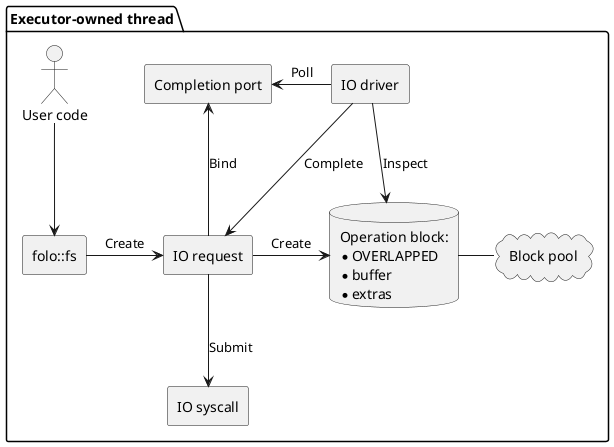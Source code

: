 @startuml

package "Executor-owned thread" {
    actor "User code" as User
    rectangle "folo::fs" as Api

    User --> Api

    rectangle "Completion port" as Port

    rectangle "IO request" as Request

    rectangle "IO syscall" as IoSyscall

    Api -> Request : Create
    Request -up-> Port : Bind
    Request --> IoSyscall : Submit

    database "Operation block:\n* OVERLAPPED\n* buffer\n* extras" as Block

    Request -> Block : Create

    rectangle "IO driver" as Driver

    Driver -left-> Port : Poll
    Driver --> Block : Inspect
    Driver --> Request : Complete

    cloud "Block pool" as Pool

    Block - Pool
}

@enduml